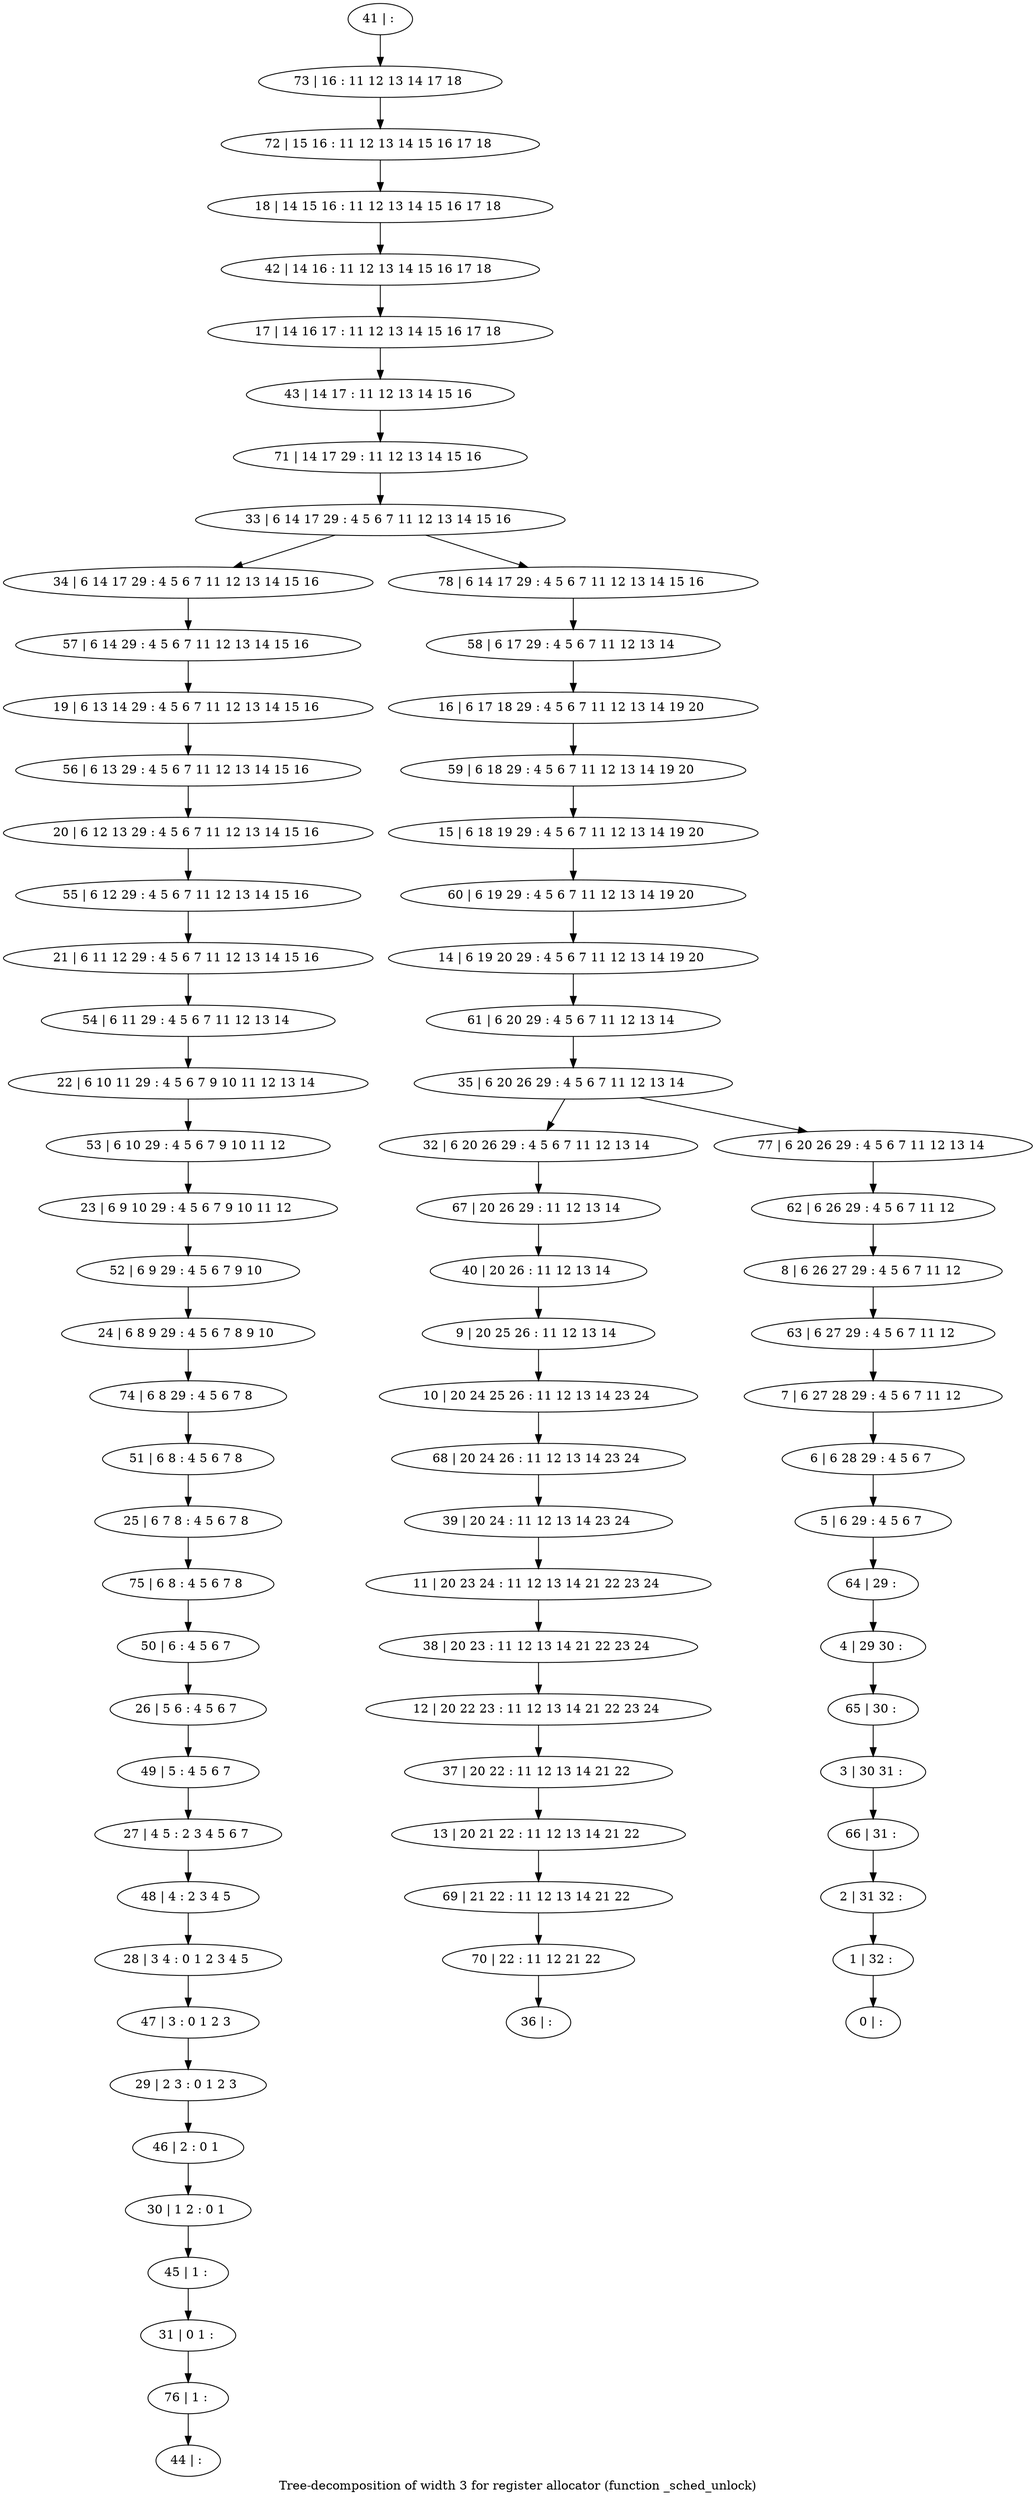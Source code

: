 digraph G {
graph [label="Tree-decomposition of width 3 for register allocator (function _sched_unlock)"]
0[label="0 | : "];
1[label="1 | 32 : "];
2[label="2 | 31 32 : "];
3[label="3 | 30 31 : "];
4[label="4 | 29 30 : "];
5[label="5 | 6 29 : 4 5 6 7 "];
6[label="6 | 6 28 29 : 4 5 6 7 "];
7[label="7 | 6 27 28 29 : 4 5 6 7 11 12 "];
8[label="8 | 6 26 27 29 : 4 5 6 7 11 12 "];
9[label="9 | 20 25 26 : 11 12 13 14 "];
10[label="10 | 20 24 25 26 : 11 12 13 14 23 24 "];
11[label="11 | 20 23 24 : 11 12 13 14 21 22 23 24 "];
12[label="12 | 20 22 23 : 11 12 13 14 21 22 23 24 "];
13[label="13 | 20 21 22 : 11 12 13 14 21 22 "];
14[label="14 | 6 19 20 29 : 4 5 6 7 11 12 13 14 19 20 "];
15[label="15 | 6 18 19 29 : 4 5 6 7 11 12 13 14 19 20 "];
16[label="16 | 6 17 18 29 : 4 5 6 7 11 12 13 14 19 20 "];
17[label="17 | 14 16 17 : 11 12 13 14 15 16 17 18 "];
18[label="18 | 14 15 16 : 11 12 13 14 15 16 17 18 "];
19[label="19 | 6 13 14 29 : 4 5 6 7 11 12 13 14 15 16 "];
20[label="20 | 6 12 13 29 : 4 5 6 7 11 12 13 14 15 16 "];
21[label="21 | 6 11 12 29 : 4 5 6 7 11 12 13 14 15 16 "];
22[label="22 | 6 10 11 29 : 4 5 6 7 9 10 11 12 13 14 "];
23[label="23 | 6 9 10 29 : 4 5 6 7 9 10 11 12 "];
24[label="24 | 6 8 9 29 : 4 5 6 7 8 9 10 "];
25[label="25 | 6 7 8 : 4 5 6 7 8 "];
26[label="26 | 5 6 : 4 5 6 7 "];
27[label="27 | 4 5 : 2 3 4 5 6 7 "];
28[label="28 | 3 4 : 0 1 2 3 4 5 "];
29[label="29 | 2 3 : 0 1 2 3 "];
30[label="30 | 1 2 : 0 1 "];
31[label="31 | 0 1 : "];
32[label="32 | 6 20 26 29 : 4 5 6 7 11 12 13 14 "];
33[label="33 | 6 14 17 29 : 4 5 6 7 11 12 13 14 15 16 "];
34[label="34 | 6 14 17 29 : 4 5 6 7 11 12 13 14 15 16 "];
35[label="35 | 6 20 26 29 : 4 5 6 7 11 12 13 14 "];
36[label="36 | : "];
37[label="37 | 20 22 : 11 12 13 14 21 22 "];
38[label="38 | 20 23 : 11 12 13 14 21 22 23 24 "];
39[label="39 | 20 24 : 11 12 13 14 23 24 "];
40[label="40 | 20 26 : 11 12 13 14 "];
41[label="41 | : "];
42[label="42 | 14 16 : 11 12 13 14 15 16 17 18 "];
43[label="43 | 14 17 : 11 12 13 14 15 16 "];
44[label="44 | : "];
45[label="45 | 1 : "];
46[label="46 | 2 : 0 1 "];
47[label="47 | 3 : 0 1 2 3 "];
48[label="48 | 4 : 2 3 4 5 "];
49[label="49 | 5 : 4 5 6 7 "];
50[label="50 | 6 : 4 5 6 7 "];
51[label="51 | 6 8 : 4 5 6 7 8 "];
52[label="52 | 6 9 29 : 4 5 6 7 9 10 "];
53[label="53 | 6 10 29 : 4 5 6 7 9 10 11 12 "];
54[label="54 | 6 11 29 : 4 5 6 7 11 12 13 14 "];
55[label="55 | 6 12 29 : 4 5 6 7 11 12 13 14 15 16 "];
56[label="56 | 6 13 29 : 4 5 6 7 11 12 13 14 15 16 "];
57[label="57 | 6 14 29 : 4 5 6 7 11 12 13 14 15 16 "];
58[label="58 | 6 17 29 : 4 5 6 7 11 12 13 14 "];
59[label="59 | 6 18 29 : 4 5 6 7 11 12 13 14 19 20 "];
60[label="60 | 6 19 29 : 4 5 6 7 11 12 13 14 19 20 "];
61[label="61 | 6 20 29 : 4 5 6 7 11 12 13 14 "];
62[label="62 | 6 26 29 : 4 5 6 7 11 12 "];
63[label="63 | 6 27 29 : 4 5 6 7 11 12 "];
64[label="64 | 29 : "];
65[label="65 | 30 : "];
66[label="66 | 31 : "];
67[label="67 | 20 26 29 : 11 12 13 14 "];
68[label="68 | 20 24 26 : 11 12 13 14 23 24 "];
69[label="69 | 21 22 : 11 12 13 14 21 22 "];
70[label="70 | 22 : 11 12 21 22 "];
71[label="71 | 14 17 29 : 11 12 13 14 15 16 "];
72[label="72 | 15 16 : 11 12 13 14 15 16 17 18 "];
73[label="73 | 16 : 11 12 13 14 17 18 "];
74[label="74 | 6 8 29 : 4 5 6 7 8 "];
75[label="75 | 6 8 : 4 5 6 7 8 "];
76[label="76 | 1 : "];
77[label="77 | 6 20 26 29 : 4 5 6 7 11 12 13 14 "];
78[label="78 | 6 14 17 29 : 4 5 6 7 11 12 13 14 15 16 "];
9->10 ;
37->13 ;
12->37 ;
38->12 ;
11->38 ;
39->11 ;
40->9 ;
45->31 ;
30->45 ;
46->30 ;
29->46 ;
47->29 ;
28->47 ;
48->28 ;
27->48 ;
49->27 ;
26->49 ;
50->26 ;
51->25 ;
52->24 ;
23->52 ;
53->23 ;
22->53 ;
54->22 ;
21->54 ;
55->21 ;
20->55 ;
56->20 ;
19->56 ;
57->19 ;
34->57 ;
67->40 ;
32->67 ;
68->39 ;
10->68 ;
13->69 ;
70->36 ;
69->70 ;
74->51 ;
24->74 ;
75->50 ;
25->75 ;
76->44 ;
31->76 ;
41->73 ;
73->72 ;
72->18 ;
18->42 ;
42->17 ;
17->43 ;
43->71 ;
71->33 ;
58->16 ;
16->59 ;
59->15 ;
15->60 ;
60->14 ;
14->61 ;
61->35 ;
62->8 ;
8->63 ;
63->7 ;
7->6 ;
6->5 ;
5->64 ;
64->4 ;
4->65 ;
65->3 ;
3->66 ;
66->2 ;
2->1 ;
1->0 ;
77->62 ;
78->58 ;
35->32 ;
35->77 ;
33->34 ;
33->78 ;
}
